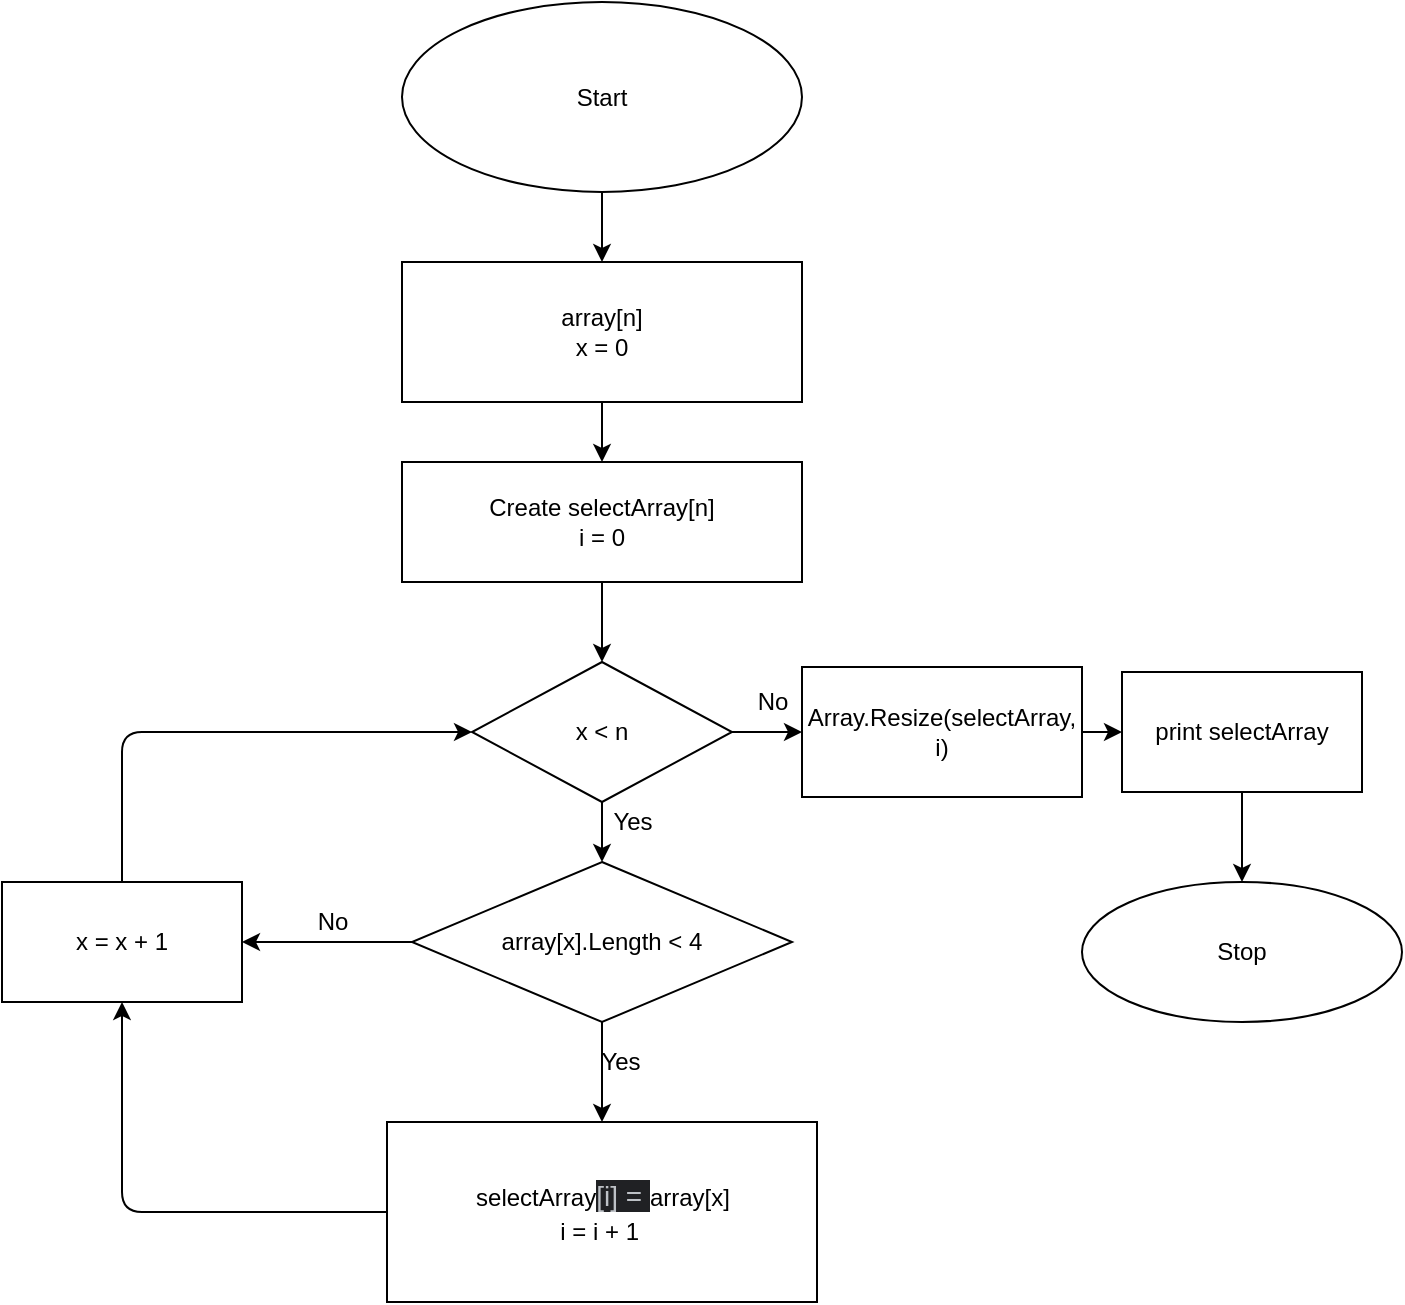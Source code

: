<mxfile>
    <diagram id="kGJQNP8c8Fx2xXvivrwI" name="Page-1">
        <mxGraphModel dx="1231" dy="400" grid="1" gridSize="10" guides="1" tooltips="1" connect="1" arrows="1" fold="1" page="1" pageScale="1" pageWidth="827" pageHeight="1169" math="0" shadow="0">
            <root>
                <mxCell id="0"/>
                <mxCell id="1" parent="0"/>
                <mxCell id="9" style="edgeStyle=none;html=1;exitX=0.5;exitY=1;exitDx=0;exitDy=0;entryX=0.5;entryY=0;entryDx=0;entryDy=0;" parent="1" source="7" target="8" edge="1">
                    <mxGeometry relative="1" as="geometry"/>
                </mxCell>
                <mxCell id="7" value="Start" style="ellipse;whiteSpace=wrap;html=1;" parent="1" vertex="1">
                    <mxGeometry x="320" y="20" width="200" height="95" as="geometry"/>
                </mxCell>
                <mxCell id="25" style="edgeStyle=none;html=1;entryX=0.5;entryY=0;entryDx=0;entryDy=0;" parent="1" source="8" target="22" edge="1">
                    <mxGeometry relative="1" as="geometry"/>
                </mxCell>
                <mxCell id="8" value="array[n]&lt;br&gt;x = 0" style="whiteSpace=wrap;html=1;" parent="1" vertex="1">
                    <mxGeometry x="320" y="150" width="200" height="70" as="geometry"/>
                </mxCell>
                <mxCell id="15" style="edgeStyle=none;html=1;entryX=0.5;entryY=0;entryDx=0;entryDy=0;" parent="1" source="10" target="14" edge="1">
                    <mxGeometry relative="1" as="geometry"/>
                </mxCell>
                <mxCell id="42" style="edgeStyle=none;html=1;entryX=1;entryY=0.5;entryDx=0;entryDy=0;" parent="1" source="10" target="28" edge="1">
                    <mxGeometry relative="1" as="geometry"/>
                </mxCell>
                <mxCell id="10" value="array[x].Length &amp;lt; 4" style="rhombus;whiteSpace=wrap;html=1;" parent="1" vertex="1">
                    <mxGeometry x="325" y="450" width="190" height="80" as="geometry"/>
                </mxCell>
                <mxCell id="43" style="edgeStyle=none;html=1;entryX=0.5;entryY=1;entryDx=0;entryDy=0;" parent="1" source="14" target="28" edge="1">
                    <mxGeometry relative="1" as="geometry">
                        <Array as="points">
                            <mxPoint x="180" y="625"/>
                        </Array>
                    </mxGeometry>
                </mxCell>
                <mxCell id="14" value="selectArray&lt;span style=&quot;color: rgb(189 , 193 , 198) ; font-family: &amp;#34;google sans text&amp;#34; , &amp;#34;arial&amp;#34; , sans-serif ; font-size: 14px ; background-color: rgb(32 , 33 , 36)&quot;&gt;[i] = &lt;/span&gt;array[x]&lt;br&gt;i = i + 1&amp;nbsp;&lt;span style=&quot;color: rgb(189 , 193 , 198) ; font-family: &amp;#34;google sans text&amp;#34; , &amp;#34;arial&amp;#34; , sans-serif ; font-size: 14px ; background-color: rgb(32 , 33 , 36)&quot;&gt;&lt;br&gt;&lt;/span&gt;" style="whiteSpace=wrap;html=1;" parent="1" vertex="1">
                    <mxGeometry x="312.5" y="580" width="215" height="90" as="geometry"/>
                </mxCell>
                <mxCell id="16" value="Stop" style="ellipse;whiteSpace=wrap;html=1;" parent="1" vertex="1">
                    <mxGeometry x="660" y="460" width="160" height="70" as="geometry"/>
                </mxCell>
                <mxCell id="26" style="edgeStyle=none;html=1;entryX=0.5;entryY=0;entryDx=0;entryDy=0;" parent="1" source="22" target="36" edge="1">
                    <mxGeometry relative="1" as="geometry">
                        <mxPoint x="420" y="340" as="targetPoint"/>
                    </mxGeometry>
                </mxCell>
                <mxCell id="22" value="Create selectArray[n]&lt;br&gt;i = 0" style="whiteSpace=wrap;html=1;" parent="1" vertex="1">
                    <mxGeometry x="320" y="250" width="200" height="60" as="geometry"/>
                </mxCell>
                <mxCell id="44" style="edgeStyle=none;html=1;entryX=0;entryY=0.5;entryDx=0;entryDy=0;" parent="1" source="28" target="36" edge="1">
                    <mxGeometry relative="1" as="geometry">
                        <mxPoint x="420" y="320" as="targetPoint"/>
                        <Array as="points">
                            <mxPoint x="180" y="385"/>
                        </Array>
                    </mxGeometry>
                </mxCell>
                <mxCell id="28" value="x = x + 1" style="whiteSpace=wrap;html=1;" parent="1" vertex="1">
                    <mxGeometry x="120" y="460" width="120" height="60" as="geometry"/>
                </mxCell>
                <mxCell id="30" value="No" style="text;html=1;align=center;verticalAlign=middle;resizable=0;points=[];autosize=1;strokeColor=none;" parent="1" vertex="1">
                    <mxGeometry x="270" y="470" width="30" height="20" as="geometry"/>
                </mxCell>
                <mxCell id="31" value="Yes" style="text;html=1;align=center;verticalAlign=middle;resizable=0;points=[];autosize=1;strokeColor=none;" parent="1" vertex="1">
                    <mxGeometry x="414" y="540" width="30" height="20" as="geometry"/>
                </mxCell>
                <mxCell id="37" style="edgeStyle=none;html=1;entryX=0.5;entryY=0;entryDx=0;entryDy=0;" parent="1" source="36" target="10" edge="1">
                    <mxGeometry relative="1" as="geometry"/>
                </mxCell>
                <mxCell id="49" style="edgeStyle=none;html=1;entryX=0;entryY=0.5;entryDx=0;entryDy=0;" edge="1" parent="1" source="36" target="48">
                    <mxGeometry relative="1" as="geometry"/>
                </mxCell>
                <mxCell id="36" value="x &amp;lt; n" style="rhombus;whiteSpace=wrap;html=1;" parent="1" vertex="1">
                    <mxGeometry x="355" y="350" width="130" height="70" as="geometry"/>
                </mxCell>
                <mxCell id="38" value="Yes" style="text;html=1;align=center;verticalAlign=middle;resizable=0;points=[];autosize=1;strokeColor=none;" parent="1" vertex="1">
                    <mxGeometry x="420" y="420" width="30" height="20" as="geometry"/>
                </mxCell>
                <mxCell id="40" value="No" style="text;html=1;align=center;verticalAlign=middle;resizable=0;points=[];autosize=1;strokeColor=none;" parent="1" vertex="1">
                    <mxGeometry x="490" y="360" width="30" height="20" as="geometry"/>
                </mxCell>
                <mxCell id="47" style="edgeStyle=none;html=1;entryX=0.5;entryY=0;entryDx=0;entryDy=0;" parent="1" source="45" target="16" edge="1">
                    <mxGeometry relative="1" as="geometry"/>
                </mxCell>
                <mxCell id="45" value="print selectArray" style="rounded=0;whiteSpace=wrap;html=1;" parent="1" vertex="1">
                    <mxGeometry x="680" y="355" width="120" height="60" as="geometry"/>
                </mxCell>
                <mxCell id="50" style="edgeStyle=none;html=1;entryX=0;entryY=0.5;entryDx=0;entryDy=0;" edge="1" parent="1" source="48" target="45">
                    <mxGeometry relative="1" as="geometry"/>
                </mxCell>
                <mxCell id="48" value="&lt;span&gt;Array.Resize(selectArray&lt;/span&gt;&lt;span&gt;, i)&lt;/span&gt;" style="rounded=0;whiteSpace=wrap;html=1;" vertex="1" parent="1">
                    <mxGeometry x="520" y="352.5" width="140" height="65" as="geometry"/>
                </mxCell>
            </root>
        </mxGraphModel>
    </diagram>
</mxfile>